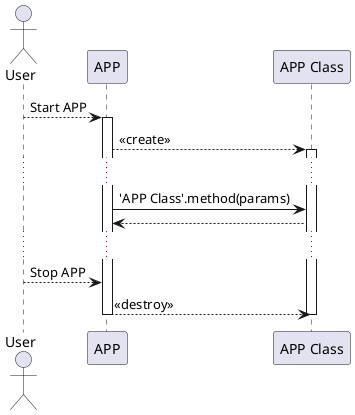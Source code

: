 @startuml
  actor User as user
  participant APP as app
  participant "APP Class" as app_class

  user --> app : Start APP

  activate app

  app --> app_class : <<create>>

  activate app_class

  ...

  app -> app_class : 'APP Class'.method(params)

  app_class --> app

  ...

  user --> app : Stop APP

  app --> app_class : <<destroy>>

  deactivate app_class

  deactivate app
@enduml
